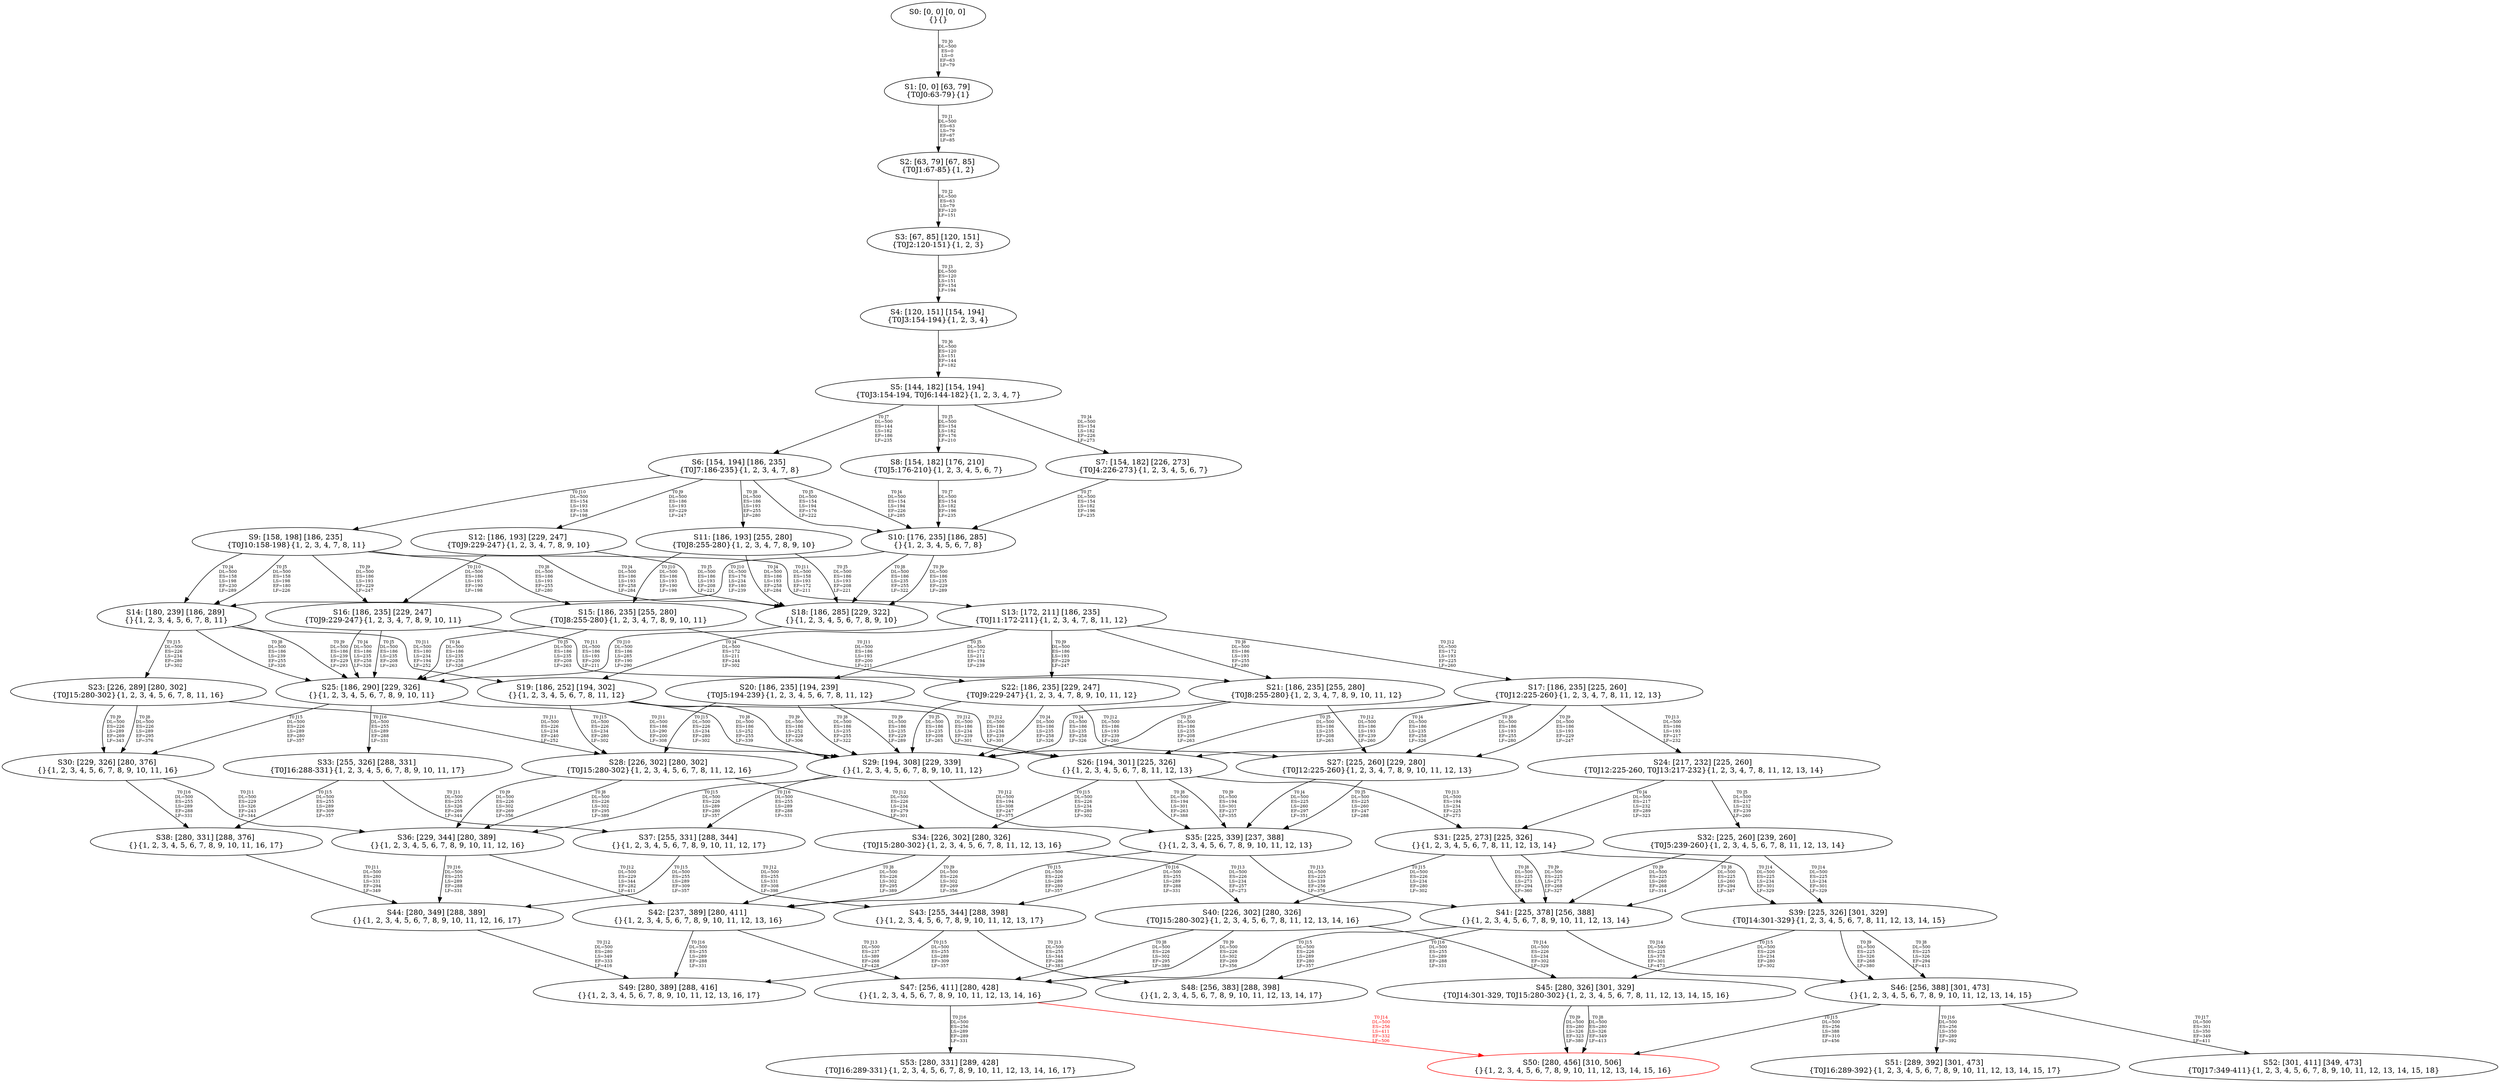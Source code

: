 digraph {
	S0[label="S0: [0, 0] [0, 0] \n{}{}"];
	S1[label="S1: [0, 0] [63, 79] \n{T0J0:63-79}{1}"];
	S2[label="S2: [63, 79] [67, 85] \n{T0J1:67-85}{1, 2}"];
	S3[label="S3: [67, 85] [120, 151] \n{T0J2:120-151}{1, 2, 3}"];
	S4[label="S4: [120, 151] [154, 194] \n{T0J3:154-194}{1, 2, 3, 4}"];
	S5[label="S5: [144, 182] [154, 194] \n{T0J3:154-194, T0J6:144-182}{1, 2, 3, 4, 7}"];
	S6[label="S6: [154, 194] [186, 235] \n{T0J7:186-235}{1, 2, 3, 4, 7, 8}"];
	S7[label="S7: [154, 182] [226, 273] \n{T0J4:226-273}{1, 2, 3, 4, 5, 6, 7}"];
	S8[label="S8: [154, 182] [176, 210] \n{T0J5:176-210}{1, 2, 3, 4, 5, 6, 7}"];
	S9[label="S9: [158, 198] [186, 235] \n{T0J10:158-198}{1, 2, 3, 4, 7, 8, 11}"];
	S10[label="S10: [176, 235] [186, 285] \n{}{1, 2, 3, 4, 5, 6, 7, 8}"];
	S11[label="S11: [186, 193] [255, 280] \n{T0J8:255-280}{1, 2, 3, 4, 7, 8, 9, 10}"];
	S12[label="S12: [186, 193] [229, 247] \n{T0J9:229-247}{1, 2, 3, 4, 7, 8, 9, 10}"];
	S13[label="S13: [172, 211] [186, 235] \n{T0J11:172-211}{1, 2, 3, 4, 7, 8, 11, 12}"];
	S14[label="S14: [180, 239] [186, 289] \n{}{1, 2, 3, 4, 5, 6, 7, 8, 11}"];
	S15[label="S15: [186, 235] [255, 280] \n{T0J8:255-280}{1, 2, 3, 4, 7, 8, 9, 10, 11}"];
	S16[label="S16: [186, 235] [229, 247] \n{T0J9:229-247}{1, 2, 3, 4, 7, 8, 9, 10, 11}"];
	S17[label="S17: [186, 235] [225, 260] \n{T0J12:225-260}{1, 2, 3, 4, 7, 8, 11, 12, 13}"];
	S18[label="S18: [186, 285] [229, 322] \n{}{1, 2, 3, 4, 5, 6, 7, 8, 9, 10}"];
	S19[label="S19: [186, 252] [194, 302] \n{}{1, 2, 3, 4, 5, 6, 7, 8, 11, 12}"];
	S20[label="S20: [186, 235] [194, 239] \n{T0J5:194-239}{1, 2, 3, 4, 5, 6, 7, 8, 11, 12}"];
	S21[label="S21: [186, 235] [255, 280] \n{T0J8:255-280}{1, 2, 3, 4, 7, 8, 9, 10, 11, 12}"];
	S22[label="S22: [186, 235] [229, 247] \n{T0J9:229-247}{1, 2, 3, 4, 7, 8, 9, 10, 11, 12}"];
	S23[label="S23: [226, 289] [280, 302] \n{T0J15:280-302}{1, 2, 3, 4, 5, 6, 7, 8, 11, 16}"];
	S24[label="S24: [217, 232] [225, 260] \n{T0J12:225-260, T0J13:217-232}{1, 2, 3, 4, 7, 8, 11, 12, 13, 14}"];
	S25[label="S25: [186, 290] [229, 326] \n{}{1, 2, 3, 4, 5, 6, 7, 8, 9, 10, 11}"];
	S26[label="S26: [194, 301] [225, 326] \n{}{1, 2, 3, 4, 5, 6, 7, 8, 11, 12, 13}"];
	S27[label="S27: [225, 260] [229, 280] \n{T0J12:225-260}{1, 2, 3, 4, 7, 8, 9, 10, 11, 12, 13}"];
	S28[label="S28: [226, 302] [280, 302] \n{T0J15:280-302}{1, 2, 3, 4, 5, 6, 7, 8, 11, 12, 16}"];
	S29[label="S29: [194, 308] [229, 339] \n{}{1, 2, 3, 4, 5, 6, 7, 8, 9, 10, 11, 12}"];
	S30[label="S30: [229, 326] [280, 376] \n{}{1, 2, 3, 4, 5, 6, 7, 8, 9, 10, 11, 16}"];
	S31[label="S31: [225, 273] [225, 326] \n{}{1, 2, 3, 4, 5, 6, 7, 8, 11, 12, 13, 14}"];
	S32[label="S32: [225, 260] [239, 260] \n{T0J5:239-260}{1, 2, 3, 4, 5, 6, 7, 8, 11, 12, 13, 14}"];
	S33[label="S33: [255, 326] [288, 331] \n{T0J16:288-331}{1, 2, 3, 4, 5, 6, 7, 8, 9, 10, 11, 17}"];
	S34[label="S34: [226, 302] [280, 326] \n{T0J15:280-302}{1, 2, 3, 4, 5, 6, 7, 8, 11, 12, 13, 16}"];
	S35[label="S35: [225, 339] [237, 388] \n{}{1, 2, 3, 4, 5, 6, 7, 8, 9, 10, 11, 12, 13}"];
	S36[label="S36: [229, 344] [280, 389] \n{}{1, 2, 3, 4, 5, 6, 7, 8, 9, 10, 11, 12, 16}"];
	S37[label="S37: [255, 331] [288, 344] \n{}{1, 2, 3, 4, 5, 6, 7, 8, 9, 10, 11, 12, 17}"];
	S38[label="S38: [280, 331] [288, 376] \n{}{1, 2, 3, 4, 5, 6, 7, 8, 9, 10, 11, 16, 17}"];
	S39[label="S39: [225, 326] [301, 329] \n{T0J14:301-329}{1, 2, 3, 4, 5, 6, 7, 8, 11, 12, 13, 14, 15}"];
	S40[label="S40: [226, 302] [280, 326] \n{T0J15:280-302}{1, 2, 3, 4, 5, 6, 7, 8, 11, 12, 13, 14, 16}"];
	S41[label="S41: [225, 378] [256, 388] \n{}{1, 2, 3, 4, 5, 6, 7, 8, 9, 10, 11, 12, 13, 14}"];
	S42[label="S42: [237, 389] [280, 411] \n{}{1, 2, 3, 4, 5, 6, 7, 8, 9, 10, 11, 12, 13, 16}"];
	S43[label="S43: [255, 344] [288, 398] \n{}{1, 2, 3, 4, 5, 6, 7, 8, 9, 10, 11, 12, 13, 17}"];
	S44[label="S44: [280, 349] [288, 389] \n{}{1, 2, 3, 4, 5, 6, 7, 8, 9, 10, 11, 12, 16, 17}"];
	S45[label="S45: [280, 326] [301, 329] \n{T0J14:301-329, T0J15:280-302}{1, 2, 3, 4, 5, 6, 7, 8, 11, 12, 13, 14, 15, 16}"];
	S46[label="S46: [256, 388] [301, 473] \n{}{1, 2, 3, 4, 5, 6, 7, 8, 9, 10, 11, 12, 13, 14, 15}"];
	S47[label="S47: [256, 411] [280, 428] \n{}{1, 2, 3, 4, 5, 6, 7, 8, 9, 10, 11, 12, 13, 14, 16}"];
	S48[label="S48: [256, 383] [288, 398] \n{}{1, 2, 3, 4, 5, 6, 7, 8, 9, 10, 11, 12, 13, 14, 17}"];
	S49[label="S49: [280, 389] [288, 416] \n{}{1, 2, 3, 4, 5, 6, 7, 8, 9, 10, 11, 12, 13, 16, 17}"];
	S50[label="S50: [280, 456] [310, 506] \n{}{1, 2, 3, 4, 5, 6, 7, 8, 9, 10, 11, 12, 13, 14, 15, 16}"];
	S51[label="S51: [289, 392] [301, 473] \n{T0J16:289-392}{1, 2, 3, 4, 5, 6, 7, 8, 9, 10, 11, 12, 13, 14, 15, 17}"];
	S52[label="S52: [301, 411] [349, 473] \n{T0J17:349-411}{1, 2, 3, 4, 5, 6, 7, 8, 9, 10, 11, 12, 13, 14, 15, 18}"];
	S53[label="S53: [280, 331] [289, 428] \n{T0J16:289-331}{1, 2, 3, 4, 5, 6, 7, 8, 9, 10, 11, 12, 13, 14, 16, 17}"];
	S0 -> S1[label="T0 J0\nDL=500\nES=0\nLS=0\nEF=63\nLF=79",fontsize=8];
	S1 -> S2[label="T0 J1\nDL=500\nES=63\nLS=79\nEF=67\nLF=85",fontsize=8];
	S2 -> S3[label="T0 J2\nDL=500\nES=63\nLS=79\nEF=120\nLF=151",fontsize=8];
	S3 -> S4[label="T0 J3\nDL=500\nES=120\nLS=151\nEF=154\nLF=194",fontsize=8];
	S4 -> S5[label="T0 J6\nDL=500\nES=120\nLS=151\nEF=144\nLF=182",fontsize=8];
	S5 -> S7[label="T0 J4\nDL=500\nES=154\nLS=182\nEF=226\nLF=273",fontsize=8];
	S5 -> S8[label="T0 J5\nDL=500\nES=154\nLS=182\nEF=176\nLF=210",fontsize=8];
	S5 -> S6[label="T0 J7\nDL=500\nES=144\nLS=182\nEF=186\nLF=235",fontsize=8];
	S6 -> S10[label="T0 J4\nDL=500\nES=154\nLS=194\nEF=226\nLF=285",fontsize=8];
	S6 -> S10[label="T0 J5\nDL=500\nES=154\nLS=194\nEF=176\nLF=222",fontsize=8];
	S6 -> S11[label="T0 J8\nDL=500\nES=186\nLS=193\nEF=255\nLF=280",fontsize=8];
	S6 -> S12[label="T0 J9\nDL=500\nES=186\nLS=193\nEF=229\nLF=247",fontsize=8];
	S6 -> S9[label="T0 J10\nDL=500\nES=154\nLS=193\nEF=158\nLF=198",fontsize=8];
	S7 -> S10[label="T0 J7\nDL=500\nES=154\nLS=182\nEF=196\nLF=235",fontsize=8];
	S8 -> S10[label="T0 J7\nDL=500\nES=154\nLS=182\nEF=196\nLF=235",fontsize=8];
	S9 -> S14[label="T0 J4\nDL=500\nES=158\nLS=198\nEF=230\nLF=289",fontsize=8];
	S9 -> S14[label="T0 J5\nDL=500\nES=158\nLS=198\nEF=180\nLF=226",fontsize=8];
	S9 -> S15[label="T0 J8\nDL=500\nES=186\nLS=193\nEF=255\nLF=280",fontsize=8];
	S9 -> S16[label="T0 J9\nDL=500\nES=186\nLS=193\nEF=229\nLF=247",fontsize=8];
	S9 -> S13[label="T0 J11\nDL=500\nES=158\nLS=193\nEF=172\nLF=211",fontsize=8];
	S10 -> S18[label="T0 J8\nDL=500\nES=186\nLS=235\nEF=255\nLF=322",fontsize=8];
	S10 -> S18[label="T0 J9\nDL=500\nES=186\nLS=235\nEF=229\nLF=289",fontsize=8];
	S10 -> S14[label="T0 J10\nDL=500\nES=176\nLS=234\nEF=180\nLF=239",fontsize=8];
	S11 -> S18[label="T0 J4\nDL=500\nES=186\nLS=193\nEF=258\nLF=284",fontsize=8];
	S11 -> S18[label="T0 J5\nDL=500\nES=186\nLS=193\nEF=208\nLF=221",fontsize=8];
	S11 -> S15[label="T0 J10\nDL=500\nES=186\nLS=193\nEF=190\nLF=198",fontsize=8];
	S12 -> S18[label="T0 J4\nDL=500\nES=186\nLS=193\nEF=258\nLF=284",fontsize=8];
	S12 -> S18[label="T0 J5\nDL=500\nES=186\nLS=193\nEF=208\nLF=221",fontsize=8];
	S12 -> S16[label="T0 J10\nDL=500\nES=186\nLS=193\nEF=190\nLF=198",fontsize=8];
	S13 -> S19[label="T0 J4\nDL=500\nES=172\nLS=211\nEF=244\nLF=302",fontsize=8];
	S13 -> S20[label="T0 J5\nDL=500\nES=172\nLS=211\nEF=194\nLF=239",fontsize=8];
	S13 -> S21[label="T0 J8\nDL=500\nES=186\nLS=193\nEF=255\nLF=280",fontsize=8];
	S13 -> S22[label="T0 J9\nDL=500\nES=186\nLS=193\nEF=229\nLF=247",fontsize=8];
	S13 -> S17[label="T0 J12\nDL=500\nES=172\nLS=193\nEF=225\nLF=260",fontsize=8];
	S14 -> S25[label="T0 J8\nDL=500\nES=186\nLS=239\nEF=255\nLF=326",fontsize=8];
	S14 -> S25[label="T0 J9\nDL=500\nES=186\nLS=239\nEF=229\nLF=293",fontsize=8];
	S14 -> S19[label="T0 J11\nDL=500\nES=180\nLS=234\nEF=194\nLF=252",fontsize=8];
	S14 -> S23[label="T0 J15\nDL=500\nES=226\nLS=234\nEF=280\nLF=302",fontsize=8];
	S15 -> S25[label="T0 J4\nDL=500\nES=186\nLS=235\nEF=258\nLF=326",fontsize=8];
	S15 -> S25[label="T0 J5\nDL=500\nES=186\nLS=235\nEF=208\nLF=263",fontsize=8];
	S15 -> S21[label="T0 J11\nDL=500\nES=186\nLS=193\nEF=200\nLF=211",fontsize=8];
	S16 -> S25[label="T0 J4\nDL=500\nES=186\nLS=235\nEF=258\nLF=326",fontsize=8];
	S16 -> S25[label="T0 J5\nDL=500\nES=186\nLS=235\nEF=208\nLF=263",fontsize=8];
	S16 -> S22[label="T0 J11\nDL=500\nES=186\nLS=193\nEF=200\nLF=211",fontsize=8];
	S17 -> S26[label="T0 J4\nDL=500\nES=186\nLS=235\nEF=258\nLF=326",fontsize=8];
	S17 -> S26[label="T0 J5\nDL=500\nES=186\nLS=235\nEF=208\nLF=263",fontsize=8];
	S17 -> S27[label="T0 J8\nDL=500\nES=186\nLS=193\nEF=255\nLF=280",fontsize=8];
	S17 -> S27[label="T0 J9\nDL=500\nES=186\nLS=193\nEF=229\nLF=247",fontsize=8];
	S17 -> S24[label="T0 J13\nDL=500\nES=186\nLS=193\nEF=217\nLF=232",fontsize=8];
	S18 -> S25[label="T0 J10\nDL=500\nES=186\nLS=285\nEF=190\nLF=290",fontsize=8];
	S19 -> S29[label="T0 J8\nDL=500\nES=186\nLS=252\nEF=255\nLF=339",fontsize=8];
	S19 -> S29[label="T0 J9\nDL=500\nES=186\nLS=252\nEF=229\nLF=306",fontsize=8];
	S19 -> S26[label="T0 J12\nDL=500\nES=186\nLS=234\nEF=239\nLF=301",fontsize=8];
	S19 -> S28[label="T0 J15\nDL=500\nES=226\nLS=234\nEF=280\nLF=302",fontsize=8];
	S20 -> S29[label="T0 J8\nDL=500\nES=186\nLS=235\nEF=255\nLF=322",fontsize=8];
	S20 -> S29[label="T0 J9\nDL=500\nES=186\nLS=235\nEF=229\nLF=289",fontsize=8];
	S20 -> S26[label="T0 J12\nDL=500\nES=186\nLS=234\nEF=239\nLF=301",fontsize=8];
	S20 -> S28[label="T0 J15\nDL=500\nES=226\nLS=234\nEF=280\nLF=302",fontsize=8];
	S21 -> S29[label="T0 J4\nDL=500\nES=186\nLS=235\nEF=258\nLF=326",fontsize=8];
	S21 -> S29[label="T0 J5\nDL=500\nES=186\nLS=235\nEF=208\nLF=263",fontsize=8];
	S21 -> S27[label="T0 J12\nDL=500\nES=186\nLS=193\nEF=239\nLF=260",fontsize=8];
	S22 -> S29[label="T0 J4\nDL=500\nES=186\nLS=235\nEF=258\nLF=326",fontsize=8];
	S22 -> S29[label="T0 J5\nDL=500\nES=186\nLS=235\nEF=208\nLF=263",fontsize=8];
	S22 -> S27[label="T0 J12\nDL=500\nES=186\nLS=193\nEF=239\nLF=260",fontsize=8];
	S23 -> S30[label="T0 J8\nDL=500\nES=226\nLS=289\nEF=295\nLF=376",fontsize=8];
	S23 -> S30[label="T0 J9\nDL=500\nES=226\nLS=289\nEF=269\nLF=343",fontsize=8];
	S23 -> S28[label="T0 J11\nDL=500\nES=226\nLS=234\nEF=240\nLF=252",fontsize=8];
	S24 -> S31[label="T0 J4\nDL=500\nES=217\nLS=232\nEF=289\nLF=323",fontsize=8];
	S24 -> S32[label="T0 J5\nDL=500\nES=217\nLS=232\nEF=239\nLF=260",fontsize=8];
	S25 -> S29[label="T0 J11\nDL=500\nES=186\nLS=290\nEF=200\nLF=308",fontsize=8];
	S25 -> S30[label="T0 J15\nDL=500\nES=226\nLS=289\nEF=280\nLF=357",fontsize=8];
	S25 -> S33[label="T0 J16\nDL=500\nES=255\nLS=289\nEF=288\nLF=331",fontsize=8];
	S26 -> S35[label="T0 J8\nDL=500\nES=194\nLS=301\nEF=263\nLF=388",fontsize=8];
	S26 -> S35[label="T0 J9\nDL=500\nES=194\nLS=301\nEF=237\nLF=355",fontsize=8];
	S26 -> S31[label="T0 J13\nDL=500\nES=194\nLS=234\nEF=225\nLF=273",fontsize=8];
	S26 -> S34[label="T0 J15\nDL=500\nES=226\nLS=234\nEF=280\nLF=302",fontsize=8];
	S27 -> S35[label="T0 J4\nDL=500\nES=225\nLS=260\nEF=297\nLF=351",fontsize=8];
	S27 -> S35[label="T0 J5\nDL=500\nES=225\nLS=260\nEF=247\nLF=288",fontsize=8];
	S28 -> S36[label="T0 J8\nDL=500\nES=226\nLS=302\nEF=295\nLF=389",fontsize=8];
	S28 -> S36[label="T0 J9\nDL=500\nES=226\nLS=302\nEF=269\nLF=356",fontsize=8];
	S28 -> S34[label="T0 J12\nDL=500\nES=226\nLS=234\nEF=279\nLF=301",fontsize=8];
	S29 -> S35[label="T0 J12\nDL=500\nES=194\nLS=308\nEF=247\nLF=375",fontsize=8];
	S29 -> S36[label="T0 J15\nDL=500\nES=226\nLS=289\nEF=280\nLF=357",fontsize=8];
	S29 -> S37[label="T0 J16\nDL=500\nES=255\nLS=289\nEF=288\nLF=331",fontsize=8];
	S30 -> S36[label="T0 J11\nDL=500\nES=229\nLS=326\nEF=243\nLF=344",fontsize=8];
	S30 -> S38[label="T0 J16\nDL=500\nES=255\nLS=289\nEF=288\nLF=331",fontsize=8];
	S31 -> S41[label="T0 J8\nDL=500\nES=225\nLS=273\nEF=294\nLF=360",fontsize=8];
	S31 -> S41[label="T0 J9\nDL=500\nES=225\nLS=273\nEF=268\nLF=327",fontsize=8];
	S31 -> S39[label="T0 J14\nDL=500\nES=225\nLS=234\nEF=301\nLF=329",fontsize=8];
	S31 -> S40[label="T0 J15\nDL=500\nES=226\nLS=234\nEF=280\nLF=302",fontsize=8];
	S32 -> S41[label="T0 J8\nDL=500\nES=225\nLS=260\nEF=294\nLF=347",fontsize=8];
	S32 -> S41[label="T0 J9\nDL=500\nES=225\nLS=260\nEF=268\nLF=314",fontsize=8];
	S32 -> S39[label="T0 J14\nDL=500\nES=225\nLS=234\nEF=301\nLF=329",fontsize=8];
	S33 -> S37[label="T0 J11\nDL=500\nES=255\nLS=326\nEF=269\nLF=344",fontsize=8];
	S33 -> S38[label="T0 J15\nDL=500\nES=255\nLS=289\nEF=309\nLF=357",fontsize=8];
	S34 -> S42[label="T0 J8\nDL=500\nES=226\nLS=302\nEF=295\nLF=389",fontsize=8];
	S34 -> S42[label="T0 J9\nDL=500\nES=226\nLS=302\nEF=269\nLF=356",fontsize=8];
	S34 -> S40[label="T0 J13\nDL=500\nES=226\nLS=234\nEF=257\nLF=273",fontsize=8];
	S35 -> S41[label="T0 J13\nDL=500\nES=225\nLS=339\nEF=256\nLF=378",fontsize=8];
	S35 -> S42[label="T0 J15\nDL=500\nES=226\nLS=289\nEF=280\nLF=357",fontsize=8];
	S35 -> S43[label="T0 J16\nDL=500\nES=255\nLS=289\nEF=288\nLF=331",fontsize=8];
	S36 -> S42[label="T0 J12\nDL=500\nES=229\nLS=344\nEF=282\nLF=411",fontsize=8];
	S36 -> S44[label="T0 J16\nDL=500\nES=255\nLS=289\nEF=288\nLF=331",fontsize=8];
	S37 -> S43[label="T0 J12\nDL=500\nES=255\nLS=331\nEF=308\nLF=398",fontsize=8];
	S37 -> S44[label="T0 J15\nDL=500\nES=255\nLS=289\nEF=309\nLF=357",fontsize=8];
	S38 -> S44[label="T0 J11\nDL=500\nES=280\nLS=331\nEF=294\nLF=349",fontsize=8];
	S39 -> S46[label="T0 J8\nDL=500\nES=225\nLS=326\nEF=294\nLF=413",fontsize=8];
	S39 -> S46[label="T0 J9\nDL=500\nES=225\nLS=326\nEF=268\nLF=380",fontsize=8];
	S39 -> S45[label="T0 J15\nDL=500\nES=226\nLS=234\nEF=280\nLF=302",fontsize=8];
	S40 -> S47[label="T0 J8\nDL=500\nES=226\nLS=302\nEF=295\nLF=389",fontsize=8];
	S40 -> S47[label="T0 J9\nDL=500\nES=226\nLS=302\nEF=269\nLF=356",fontsize=8];
	S40 -> S45[label="T0 J14\nDL=500\nES=226\nLS=234\nEF=302\nLF=329",fontsize=8];
	S41 -> S46[label="T0 J14\nDL=500\nES=225\nLS=378\nEF=301\nLF=473",fontsize=8];
	S41 -> S47[label="T0 J15\nDL=500\nES=226\nLS=289\nEF=280\nLF=357",fontsize=8];
	S41 -> S48[label="T0 J16\nDL=500\nES=255\nLS=289\nEF=288\nLF=331",fontsize=8];
	S42 -> S47[label="T0 J13\nDL=500\nES=237\nLS=389\nEF=268\nLF=428",fontsize=8];
	S42 -> S49[label="T0 J16\nDL=500\nES=255\nLS=289\nEF=288\nLF=331",fontsize=8];
	S43 -> S48[label="T0 J13\nDL=500\nES=255\nLS=344\nEF=286\nLF=383",fontsize=8];
	S43 -> S49[label="T0 J15\nDL=500\nES=255\nLS=289\nEF=309\nLF=357",fontsize=8];
	S44 -> S49[label="T0 J12\nDL=500\nES=280\nLS=349\nEF=333\nLF=416",fontsize=8];
	S45 -> S50[label="T0 J8\nDL=500\nES=280\nLS=326\nEF=349\nLF=413",fontsize=8];
	S45 -> S50[label="T0 J9\nDL=500\nES=280\nLS=326\nEF=323\nLF=380",fontsize=8];
	S46 -> S50[label="T0 J15\nDL=500\nES=256\nLS=388\nEF=310\nLF=456",fontsize=8];
	S46 -> S51[label="T0 J16\nDL=500\nES=256\nLS=350\nEF=289\nLF=392",fontsize=8];
	S46 -> S52[label="T0 J17\nDL=500\nES=301\nLS=350\nEF=349\nLF=411",fontsize=8];
	S47 -> S50[label="T0 J14\nDL=500\nES=256\nLS=411\nEF=332\nLF=506",color=Red,fontcolor=Red,fontsize=8];
S50[color=Red];
	S47 -> S53[label="T0 J16\nDL=500\nES=256\nLS=289\nEF=289\nLF=331",fontsize=8];
}
